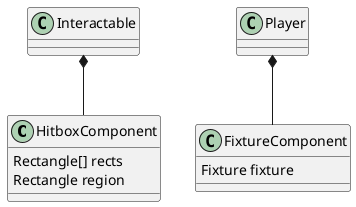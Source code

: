 @startuml
'https://plantuml.com/class-diagram

class HitboxComponent {
    Rectangle[] rects
    Rectangle region
}

class FixtureComponent {
    Fixture fixture
}

Player *-- FixtureComponent
Interactable *-- HitboxComponent
@enduml